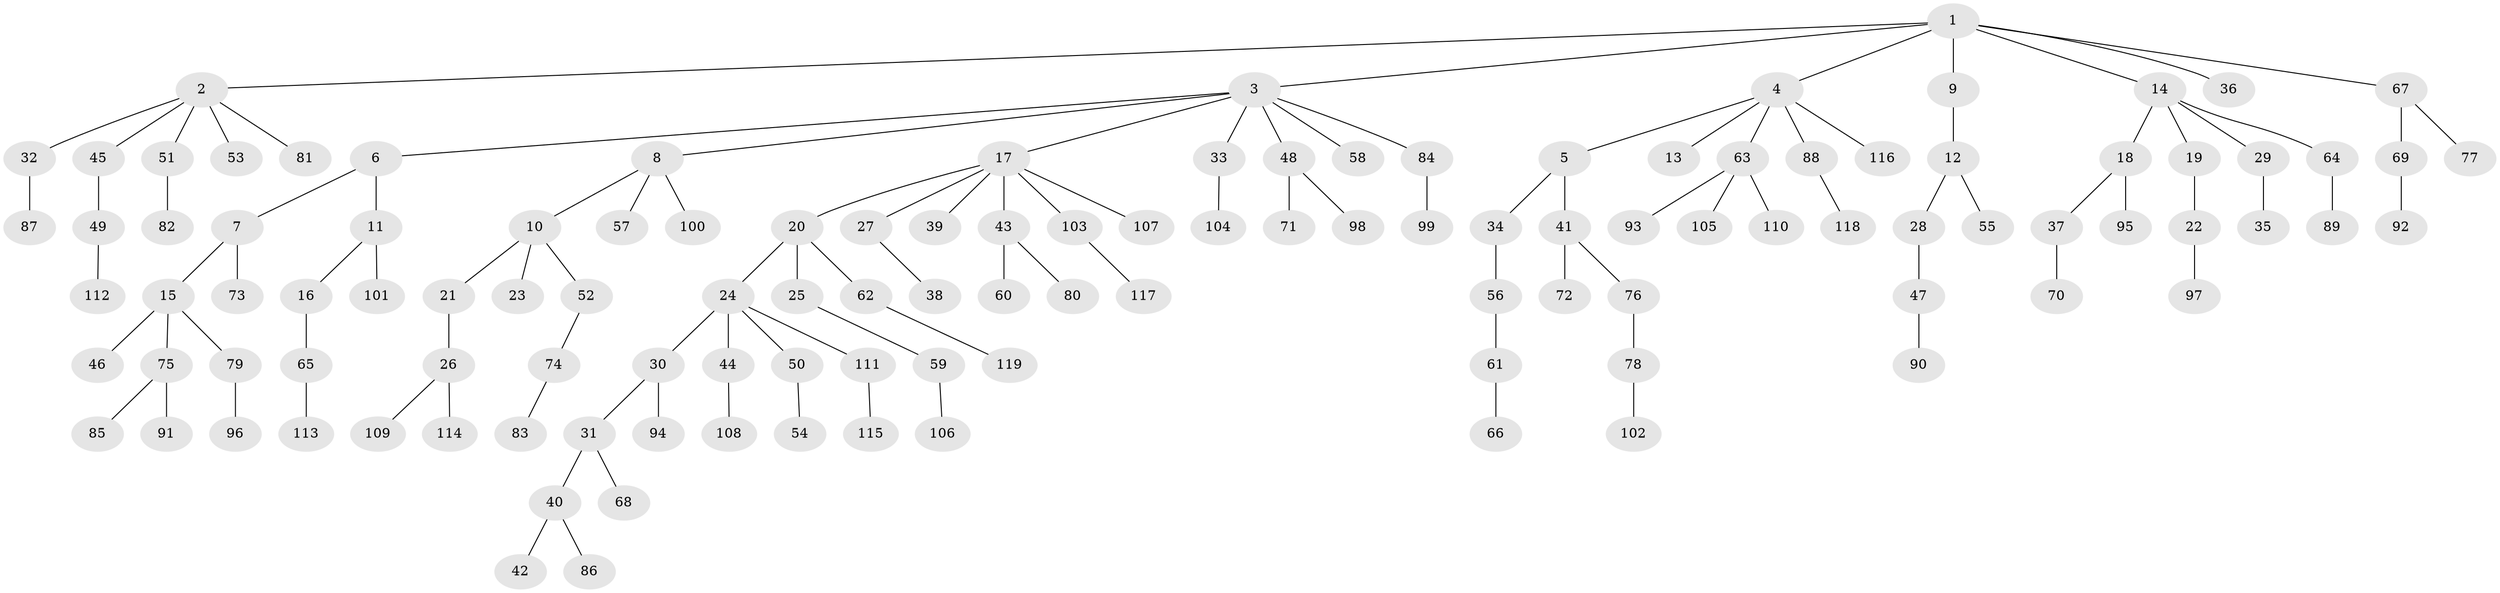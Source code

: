// Generated by graph-tools (version 1.1) at 2025/15/03/09/25 04:15:25]
// undirected, 119 vertices, 118 edges
graph export_dot {
graph [start="1"]
  node [color=gray90,style=filled];
  1;
  2;
  3;
  4;
  5;
  6;
  7;
  8;
  9;
  10;
  11;
  12;
  13;
  14;
  15;
  16;
  17;
  18;
  19;
  20;
  21;
  22;
  23;
  24;
  25;
  26;
  27;
  28;
  29;
  30;
  31;
  32;
  33;
  34;
  35;
  36;
  37;
  38;
  39;
  40;
  41;
  42;
  43;
  44;
  45;
  46;
  47;
  48;
  49;
  50;
  51;
  52;
  53;
  54;
  55;
  56;
  57;
  58;
  59;
  60;
  61;
  62;
  63;
  64;
  65;
  66;
  67;
  68;
  69;
  70;
  71;
  72;
  73;
  74;
  75;
  76;
  77;
  78;
  79;
  80;
  81;
  82;
  83;
  84;
  85;
  86;
  87;
  88;
  89;
  90;
  91;
  92;
  93;
  94;
  95;
  96;
  97;
  98;
  99;
  100;
  101;
  102;
  103;
  104;
  105;
  106;
  107;
  108;
  109;
  110;
  111;
  112;
  113;
  114;
  115;
  116;
  117;
  118;
  119;
  1 -- 2;
  1 -- 3;
  1 -- 4;
  1 -- 9;
  1 -- 14;
  1 -- 36;
  1 -- 67;
  2 -- 32;
  2 -- 45;
  2 -- 51;
  2 -- 53;
  2 -- 81;
  3 -- 6;
  3 -- 8;
  3 -- 17;
  3 -- 33;
  3 -- 48;
  3 -- 58;
  3 -- 84;
  4 -- 5;
  4 -- 13;
  4 -- 63;
  4 -- 88;
  4 -- 116;
  5 -- 34;
  5 -- 41;
  6 -- 7;
  6 -- 11;
  7 -- 15;
  7 -- 73;
  8 -- 10;
  8 -- 57;
  8 -- 100;
  9 -- 12;
  10 -- 21;
  10 -- 23;
  10 -- 52;
  11 -- 16;
  11 -- 101;
  12 -- 28;
  12 -- 55;
  14 -- 18;
  14 -- 19;
  14 -- 29;
  14 -- 64;
  15 -- 46;
  15 -- 75;
  15 -- 79;
  16 -- 65;
  17 -- 20;
  17 -- 27;
  17 -- 39;
  17 -- 43;
  17 -- 103;
  17 -- 107;
  18 -- 37;
  18 -- 95;
  19 -- 22;
  20 -- 24;
  20 -- 25;
  20 -- 62;
  21 -- 26;
  22 -- 97;
  24 -- 30;
  24 -- 44;
  24 -- 50;
  24 -- 111;
  25 -- 59;
  26 -- 109;
  26 -- 114;
  27 -- 38;
  28 -- 47;
  29 -- 35;
  30 -- 31;
  30 -- 94;
  31 -- 40;
  31 -- 68;
  32 -- 87;
  33 -- 104;
  34 -- 56;
  37 -- 70;
  40 -- 42;
  40 -- 86;
  41 -- 72;
  41 -- 76;
  43 -- 60;
  43 -- 80;
  44 -- 108;
  45 -- 49;
  47 -- 90;
  48 -- 71;
  48 -- 98;
  49 -- 112;
  50 -- 54;
  51 -- 82;
  52 -- 74;
  56 -- 61;
  59 -- 106;
  61 -- 66;
  62 -- 119;
  63 -- 93;
  63 -- 105;
  63 -- 110;
  64 -- 89;
  65 -- 113;
  67 -- 69;
  67 -- 77;
  69 -- 92;
  74 -- 83;
  75 -- 85;
  75 -- 91;
  76 -- 78;
  78 -- 102;
  79 -- 96;
  84 -- 99;
  88 -- 118;
  103 -- 117;
  111 -- 115;
}

